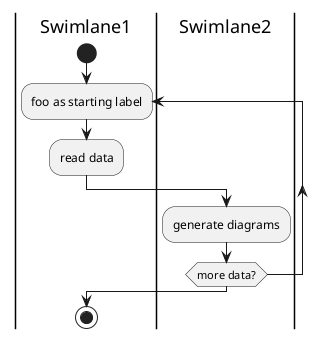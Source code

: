 {
  "sha1": "f13zkw4jv9umn9gs7cgnj111svza4i2",
  "insertion": {
    "when": "2024-06-01T09:03:05.385Z",
    "url": "https://forum.plantuml.net/12427/backward-in-activity-beta-does-not-work-with-swim-lanes",
    "user": "plantuml@gmail.com"
  }
}
@startuml

|Swimlane1|
start
repeat :foo as starting label;
  :read data;
|Swimlane2|
  :generate diagrams;
repeat while (more data?)
|Swimlane1|

stop

@enduml

